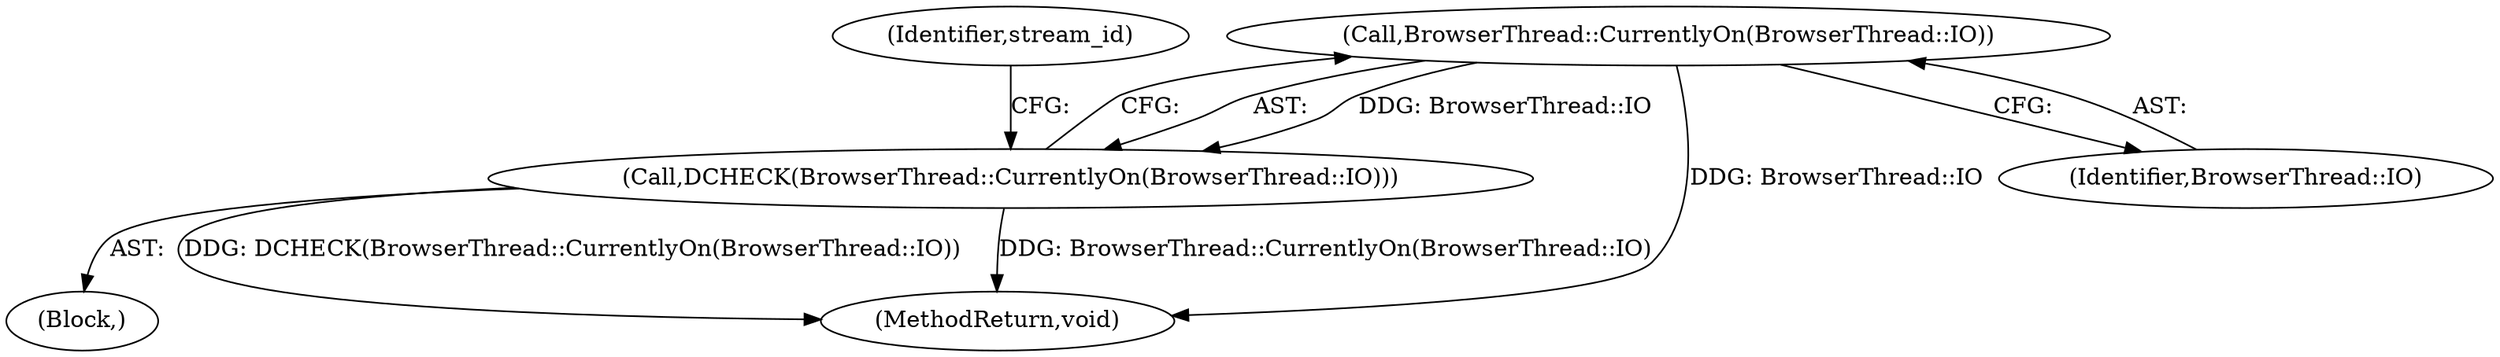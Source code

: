 digraph "0_Chrome_503bea2643350c6378de5f7a268b85cf2480e1ac@API" {
"1000116" [label="(Call,BrowserThread::CurrentlyOn(BrowserThread::IO))"];
"1000115" [label="(Call,DCHECK(BrowserThread::CurrentlyOn(BrowserThread::IO)))"];
"1000121" [label="(Identifier,stream_id)"];
"1000106" [label="(Block,)"];
"1000116" [label="(Call,BrowserThread::CurrentlyOn(BrowserThread::IO))"];
"1000212" [label="(MethodReturn,void)"];
"1000115" [label="(Call,DCHECK(BrowserThread::CurrentlyOn(BrowserThread::IO)))"];
"1000117" [label="(Identifier,BrowserThread::IO)"];
"1000116" -> "1000115"  [label="AST: "];
"1000116" -> "1000117"  [label="CFG: "];
"1000117" -> "1000116"  [label="AST: "];
"1000115" -> "1000116"  [label="CFG: "];
"1000116" -> "1000212"  [label="DDG: BrowserThread::IO"];
"1000116" -> "1000115"  [label="DDG: BrowserThread::IO"];
"1000115" -> "1000106"  [label="AST: "];
"1000121" -> "1000115"  [label="CFG: "];
"1000115" -> "1000212"  [label="DDG: DCHECK(BrowserThread::CurrentlyOn(BrowserThread::IO))"];
"1000115" -> "1000212"  [label="DDG: BrowserThread::CurrentlyOn(BrowserThread::IO)"];
}
